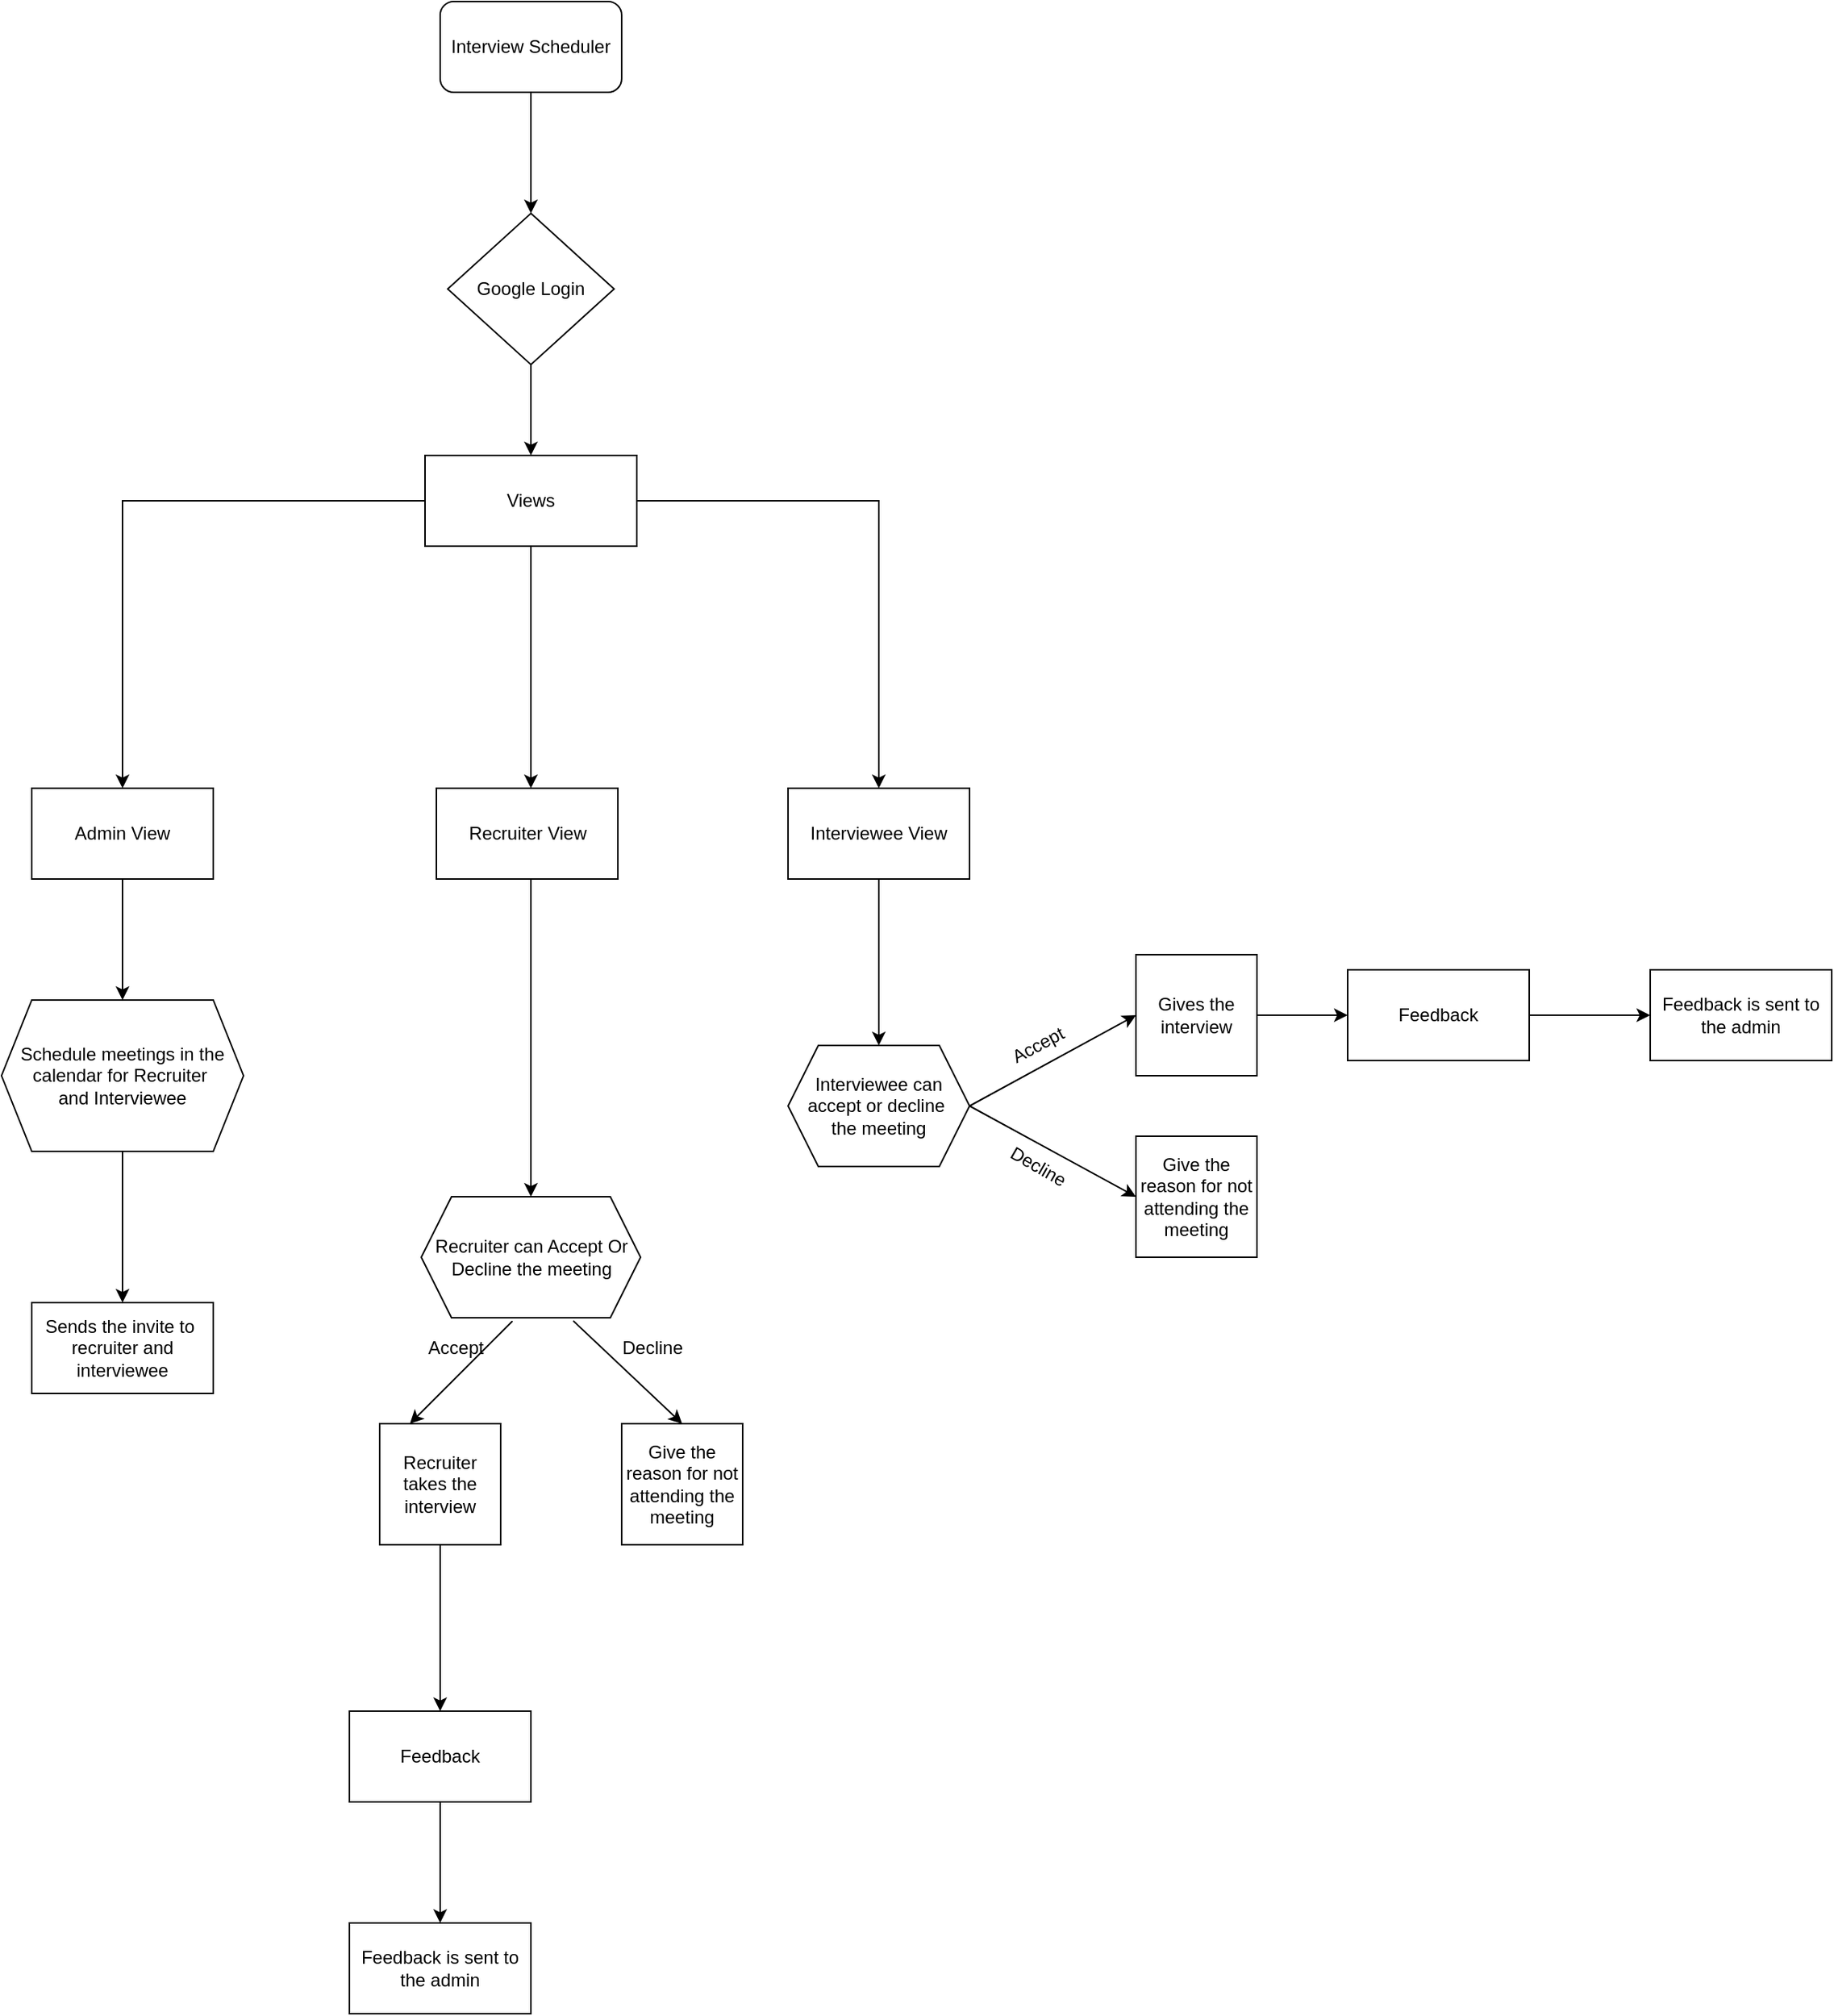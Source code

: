 <mxfile version="14.6.13" type="device"><diagram id="C5RBs43oDa-KdzZeNtuy" name="Page-1"><mxGraphModel dx="852" dy="494" grid="1" gridSize="10" guides="1" tooltips="1" connect="1" arrows="1" fold="1" page="1" pageScale="1" pageWidth="827" pageHeight="1169" math="0" shadow="0"><root><mxCell id="WIyWlLk6GJQsqaUBKTNV-0"/><mxCell id="WIyWlLk6GJQsqaUBKTNV-1" parent="WIyWlLk6GJQsqaUBKTNV-0"/><mxCell id="q8qAj4LgN8qIY9C3FVfu-49" value="" style="edgeStyle=orthogonalEdgeStyle;rounded=0;orthogonalLoop=1;jettySize=auto;html=1;" parent="WIyWlLk6GJQsqaUBKTNV-1" edge="1"><mxGeometry relative="1" as="geometry"><mxPoint x="60" y="360" as="targetPoint"/></mxGeometry></mxCell><mxCell id="q8qAj4LgN8qIY9C3FVfu-34" value="" style="edgeStyle=orthogonalEdgeStyle;rounded=0;orthogonalLoop=1;jettySize=auto;html=1;" parent="WIyWlLk6GJQsqaUBKTNV-1" source="q8qAj4LgN8qIY9C3FVfu-1" target="q8qAj4LgN8qIY9C3FVfu-6" edge="1"><mxGeometry relative="1" as="geometry"/></mxCell><mxCell id="q8qAj4LgN8qIY9C3FVfu-1" value="Interview Scheduler" style="rounded=1;whiteSpace=wrap;html=1;" parent="WIyWlLk6GJQsqaUBKTNV-1" vertex="1"><mxGeometry x="360" y="50" width="120" height="60" as="geometry"/></mxCell><mxCell id="q8qAj4LgN8qIY9C3FVfu-10" value="" style="edgeStyle=orthogonalEdgeStyle;rounded=0;orthogonalLoop=1;jettySize=auto;html=1;" parent="WIyWlLk6GJQsqaUBKTNV-1" source="q8qAj4LgN8qIY9C3FVfu-6" target="q8qAj4LgN8qIY9C3FVfu-9" edge="1"><mxGeometry relative="1" as="geometry"/></mxCell><mxCell id="q8qAj4LgN8qIY9C3FVfu-6" value="Google Login" style="rhombus;whiteSpace=wrap;html=1;" parent="WIyWlLk6GJQsqaUBKTNV-1" vertex="1"><mxGeometry x="365" y="190" width="110" height="100" as="geometry"/></mxCell><mxCell id="q8qAj4LgN8qIY9C3FVfu-16" value="" style="edgeStyle=orthogonalEdgeStyle;rounded=0;orthogonalLoop=1;jettySize=auto;html=1;" parent="WIyWlLk6GJQsqaUBKTNV-1" source="q8qAj4LgN8qIY9C3FVfu-9" target="q8qAj4LgN8qIY9C3FVfu-11" edge="1"><mxGeometry relative="1" as="geometry"><Array as="points"><mxPoint x="390" y="350"/><mxPoint x="390" y="600"/></Array></mxGeometry></mxCell><mxCell id="q8qAj4LgN8qIY9C3FVfu-44" style="edgeStyle=orthogonalEdgeStyle;rounded=0;orthogonalLoop=1;jettySize=auto;html=1;entryX=0.5;entryY=0;entryDx=0;entryDy=0;" parent="WIyWlLk6GJQsqaUBKTNV-1" source="q8qAj4LgN8qIY9C3FVfu-9" target="q8qAj4LgN8qIY9C3FVfu-19" edge="1"><mxGeometry relative="1" as="geometry"><mxPoint x="650" y="560" as="targetPoint"/></mxGeometry></mxCell><mxCell id="q8qAj4LgN8qIY9C3FVfu-55" style="edgeStyle=orthogonalEdgeStyle;rounded=0;orthogonalLoop=1;jettySize=auto;html=1;entryX=0.5;entryY=0;entryDx=0;entryDy=0;" parent="WIyWlLk6GJQsqaUBKTNV-1" source="q8qAj4LgN8qIY9C3FVfu-9" target="q8qAj4LgN8qIY9C3FVfu-18" edge="1"><mxGeometry relative="1" as="geometry"/></mxCell><mxCell id="q8qAj4LgN8qIY9C3FVfu-9" value="Views" style="whiteSpace=wrap;html=1;" parent="WIyWlLk6GJQsqaUBKTNV-1" vertex="1"><mxGeometry x="350" y="350" width="140" height="60" as="geometry"/></mxCell><mxCell id="q8qAj4LgN8qIY9C3FVfu-27" value="" style="edgeStyle=orthogonalEdgeStyle;rounded=0;orthogonalLoop=1;jettySize=auto;html=1;" parent="WIyWlLk6GJQsqaUBKTNV-1" source="q8qAj4LgN8qIY9C3FVfu-11" target="q8qAj4LgN8qIY9C3FVfu-23" edge="1"><mxGeometry relative="1" as="geometry"><Array as="points"><mxPoint x="420" y="760"/><mxPoint x="420" y="760"/></Array></mxGeometry></mxCell><mxCell id="q8qAj4LgN8qIY9C3FVfu-11" value="Recruiter View" style="whiteSpace=wrap;html=1;" parent="WIyWlLk6GJQsqaUBKTNV-1" vertex="1"><mxGeometry x="357.5" y="570" width="120" height="60" as="geometry"/></mxCell><mxCell id="q8qAj4LgN8qIY9C3FVfu-21" value="" style="edgeStyle=orthogonalEdgeStyle;rounded=0;orthogonalLoop=1;jettySize=auto;html=1;entryX=0.5;entryY=0;entryDx=0;entryDy=0;entryPerimeter=0;" parent="WIyWlLk6GJQsqaUBKTNV-1" source="q8qAj4LgN8qIY9C3FVfu-18" target="q8qAj4LgN8qIY9C3FVfu-20" edge="1"><mxGeometry relative="1" as="geometry"><mxPoint x="120" y="640" as="targetPoint"/></mxGeometry></mxCell><mxCell id="q8qAj4LgN8qIY9C3FVfu-18" value="Admin View" style="rounded=0;whiteSpace=wrap;html=1;" parent="WIyWlLk6GJQsqaUBKTNV-1" vertex="1"><mxGeometry x="90" y="570" width="120" height="60" as="geometry"/></mxCell><mxCell id="q8qAj4LgN8qIY9C3FVfu-42" value="" style="edgeStyle=orthogonalEdgeStyle;rounded=0;orthogonalLoop=1;jettySize=auto;html=1;" parent="WIyWlLk6GJQsqaUBKTNV-1" source="q8qAj4LgN8qIY9C3FVfu-19" target="q8qAj4LgN8qIY9C3FVfu-41" edge="1"><mxGeometry relative="1" as="geometry"><Array as="points"><mxPoint x="650" y="680"/><mxPoint x="650" y="680"/></Array></mxGeometry></mxCell><mxCell id="q8qAj4LgN8qIY9C3FVfu-19" value="Interviewee View" style="rounded=0;whiteSpace=wrap;html=1;" parent="WIyWlLk6GJQsqaUBKTNV-1" vertex="1"><mxGeometry x="590" y="570" width="120" height="60" as="geometry"/></mxCell><mxCell id="q8qAj4LgN8qIY9C3FVfu-74" value="" style="edgeStyle=orthogonalEdgeStyle;rounded=0;orthogonalLoop=1;jettySize=auto;html=1;" parent="WIyWlLk6GJQsqaUBKTNV-1" source="q8qAj4LgN8qIY9C3FVfu-20" target="q8qAj4LgN8qIY9C3FVfu-73" edge="1"><mxGeometry relative="1" as="geometry"/></mxCell><mxCell id="q8qAj4LgN8qIY9C3FVfu-20" value="Schedule meetings in the calendar for Recruiter&amp;nbsp;&lt;br&gt;and Interviewee" style="shape=hexagon;perimeter=hexagonPerimeter2;whiteSpace=wrap;html=1;fixedSize=1;rounded=0;" parent="WIyWlLk6GJQsqaUBKTNV-1" vertex="1"><mxGeometry x="70" y="710" width="160" height="100" as="geometry"/></mxCell><mxCell id="q8qAj4LgN8qIY9C3FVfu-23" value="Recruiter can Accept Or&lt;br&gt;Decline the meeting" style="shape=hexagon;perimeter=hexagonPerimeter2;whiteSpace=wrap;html=1;fixedSize=1;direction=east;" parent="WIyWlLk6GJQsqaUBKTNV-1" vertex="1"><mxGeometry x="347.5" y="840" width="145" height="80" as="geometry"/></mxCell><mxCell id="q8qAj4LgN8qIY9C3FVfu-29" value="" style="endArrow=classic;html=1;" parent="WIyWlLk6GJQsqaUBKTNV-1" edge="1"><mxGeometry width="50" height="50" relative="1" as="geometry"><mxPoint x="400" y="930" as="sourcePoint"/><mxPoint x="340" y="990" as="targetPoint"/><Array as="points"><mxPoint x="410" y="920"/><mxPoint x="400" y="930"/></Array></mxGeometry></mxCell><mxCell id="q8qAj4LgN8qIY9C3FVfu-30" value="" style="endArrow=classic;html=1;exitX=0.693;exitY=1.025;exitDx=0;exitDy=0;exitPerimeter=0;" parent="WIyWlLk6GJQsqaUBKTNV-1" source="q8qAj4LgN8qIY9C3FVfu-23" edge="1"><mxGeometry width="50" height="50" relative="1" as="geometry"><mxPoint x="450" y="930" as="sourcePoint"/><mxPoint x="520" y="990" as="targetPoint"/><Array as="points"/></mxGeometry></mxCell><mxCell id="q8qAj4LgN8qIY9C3FVfu-31" value="Accept" style="text;html=1;align=center;verticalAlign=middle;resizable=0;points=[];autosize=1;strokeColor=none;rotation=0;" parent="WIyWlLk6GJQsqaUBKTNV-1" vertex="1"><mxGeometry x="345" y="930" width="50" height="20" as="geometry"/></mxCell><mxCell id="q8qAj4LgN8qIY9C3FVfu-32" value="Decline" style="text;html=1;align=center;verticalAlign=middle;resizable=0;points=[];autosize=1;strokeColor=none;" parent="WIyWlLk6GJQsqaUBKTNV-1" vertex="1"><mxGeometry x="470" y="930" width="60" height="20" as="geometry"/></mxCell><mxCell id="q8qAj4LgN8qIY9C3FVfu-38" value="" style="edgeStyle=orthogonalEdgeStyle;rounded=0;orthogonalLoop=1;jettySize=auto;html=1;" parent="WIyWlLk6GJQsqaUBKTNV-1" source="q8qAj4LgN8qIY9C3FVfu-33" target="q8qAj4LgN8qIY9C3FVfu-36" edge="1"><mxGeometry relative="1" as="geometry"/></mxCell><mxCell id="q8qAj4LgN8qIY9C3FVfu-33" value="Recruiter takes the interview" style="whiteSpace=wrap;html=1;aspect=fixed;" parent="WIyWlLk6GJQsqaUBKTNV-1" vertex="1"><mxGeometry x="320" y="990" width="80" height="80" as="geometry"/></mxCell><mxCell id="q8qAj4LgN8qIY9C3FVfu-35" value="Give the reason for not attending the meeting" style="whiteSpace=wrap;html=1;aspect=fixed;" parent="WIyWlLk6GJQsqaUBKTNV-1" vertex="1"><mxGeometry x="480" y="990" width="80" height="80" as="geometry"/></mxCell><mxCell id="q8qAj4LgN8qIY9C3FVfu-66" value="" style="edgeStyle=orthogonalEdgeStyle;rounded=0;orthogonalLoop=1;jettySize=auto;html=1;" parent="WIyWlLk6GJQsqaUBKTNV-1" source="q8qAj4LgN8qIY9C3FVfu-36" target="q8qAj4LgN8qIY9C3FVfu-65" edge="1"><mxGeometry relative="1" as="geometry"/></mxCell><mxCell id="q8qAj4LgN8qIY9C3FVfu-36" value="Feedback" style="rounded=0;whiteSpace=wrap;html=1;" parent="WIyWlLk6GJQsqaUBKTNV-1" vertex="1"><mxGeometry x="300" y="1180" width="120" height="60" as="geometry"/></mxCell><mxCell id="q8qAj4LgN8qIY9C3FVfu-41" value="Interviewee can accept or decline&amp;nbsp;&lt;br&gt;the meeting" style="shape=hexagon;perimeter=hexagonPerimeter2;whiteSpace=wrap;html=1;fixedSize=1;rounded=0;" parent="WIyWlLk6GJQsqaUBKTNV-1" vertex="1"><mxGeometry x="590" y="740" width="120" height="80" as="geometry"/></mxCell><mxCell id="q8qAj4LgN8qIY9C3FVfu-61" value="" style="endArrow=classic;html=1;" parent="WIyWlLk6GJQsqaUBKTNV-1" edge="1"><mxGeometry width="50" height="50" relative="1" as="geometry"><mxPoint x="710" y="780" as="sourcePoint"/><mxPoint x="820" y="720" as="targetPoint"/></mxGeometry></mxCell><mxCell id="q8qAj4LgN8qIY9C3FVfu-62" value="" style="endArrow=classic;html=1;" parent="WIyWlLk6GJQsqaUBKTNV-1" edge="1"><mxGeometry width="50" height="50" relative="1" as="geometry"><mxPoint x="710" y="780" as="sourcePoint"/><mxPoint x="820" y="840" as="targetPoint"/></mxGeometry></mxCell><mxCell id="q8qAj4LgN8qIY9C3FVfu-63" value="Accept" style="text;html=1;align=center;verticalAlign=middle;resizable=0;points=[];autosize=1;strokeColor=none;rotation=-28;" parent="WIyWlLk6GJQsqaUBKTNV-1" vertex="1"><mxGeometry x="730" y="730" width="50" height="20" as="geometry"/></mxCell><mxCell id="q8qAj4LgN8qIY9C3FVfu-64" value="Decline" style="text;html=1;align=center;verticalAlign=middle;resizable=0;points=[];autosize=1;strokeColor=none;rotation=30;" parent="WIyWlLk6GJQsqaUBKTNV-1" vertex="1"><mxGeometry x="725" y="810" width="60" height="20" as="geometry"/></mxCell><mxCell id="q8qAj4LgN8qIY9C3FVfu-65" value="Feedback is sent to the admin" style="rounded=0;whiteSpace=wrap;html=1;" parent="WIyWlLk6GJQsqaUBKTNV-1" vertex="1"><mxGeometry x="300" y="1320" width="120" height="60" as="geometry"/></mxCell><mxCell id="q8qAj4LgN8qIY9C3FVfu-70" value="" style="edgeStyle=orthogonalEdgeStyle;rounded=0;orthogonalLoop=1;jettySize=auto;html=1;" parent="WIyWlLk6GJQsqaUBKTNV-1" source="q8qAj4LgN8qIY9C3FVfu-67" target="q8qAj4LgN8qIY9C3FVfu-69" edge="1"><mxGeometry relative="1" as="geometry"/></mxCell><mxCell id="q8qAj4LgN8qIY9C3FVfu-67" value="Gives the interview" style="whiteSpace=wrap;html=1;aspect=fixed;" parent="WIyWlLk6GJQsqaUBKTNV-1" vertex="1"><mxGeometry x="820" y="680" width="80" height="80" as="geometry"/></mxCell><mxCell id="q8qAj4LgN8qIY9C3FVfu-68" value="Give the reason for not attending the meeting" style="whiteSpace=wrap;html=1;aspect=fixed;" parent="WIyWlLk6GJQsqaUBKTNV-1" vertex="1"><mxGeometry x="820" y="800" width="80" height="80" as="geometry"/></mxCell><mxCell id="q8qAj4LgN8qIY9C3FVfu-72" value="" style="edgeStyle=orthogonalEdgeStyle;rounded=0;orthogonalLoop=1;jettySize=auto;html=1;" parent="WIyWlLk6GJQsqaUBKTNV-1" source="q8qAj4LgN8qIY9C3FVfu-69" target="q8qAj4LgN8qIY9C3FVfu-71" edge="1"><mxGeometry relative="1" as="geometry"/></mxCell><mxCell id="q8qAj4LgN8qIY9C3FVfu-69" value="Feedback" style="whiteSpace=wrap;html=1;" parent="WIyWlLk6GJQsqaUBKTNV-1" vertex="1"><mxGeometry x="960" y="690" width="120" height="60" as="geometry"/></mxCell><mxCell id="q8qAj4LgN8qIY9C3FVfu-71" value="Feedback is sent to the admin" style="whiteSpace=wrap;html=1;" parent="WIyWlLk6GJQsqaUBKTNV-1" vertex="1"><mxGeometry x="1160" y="690" width="120" height="60" as="geometry"/></mxCell><mxCell id="q8qAj4LgN8qIY9C3FVfu-73" value="Sends the invite to&amp;nbsp;&lt;br&gt;recruiter and interviewee" style="whiteSpace=wrap;html=1;rounded=0;" parent="WIyWlLk6GJQsqaUBKTNV-1" vertex="1"><mxGeometry x="90" y="910" width="120" height="60" as="geometry"/></mxCell></root></mxGraphModel></diagram></mxfile>